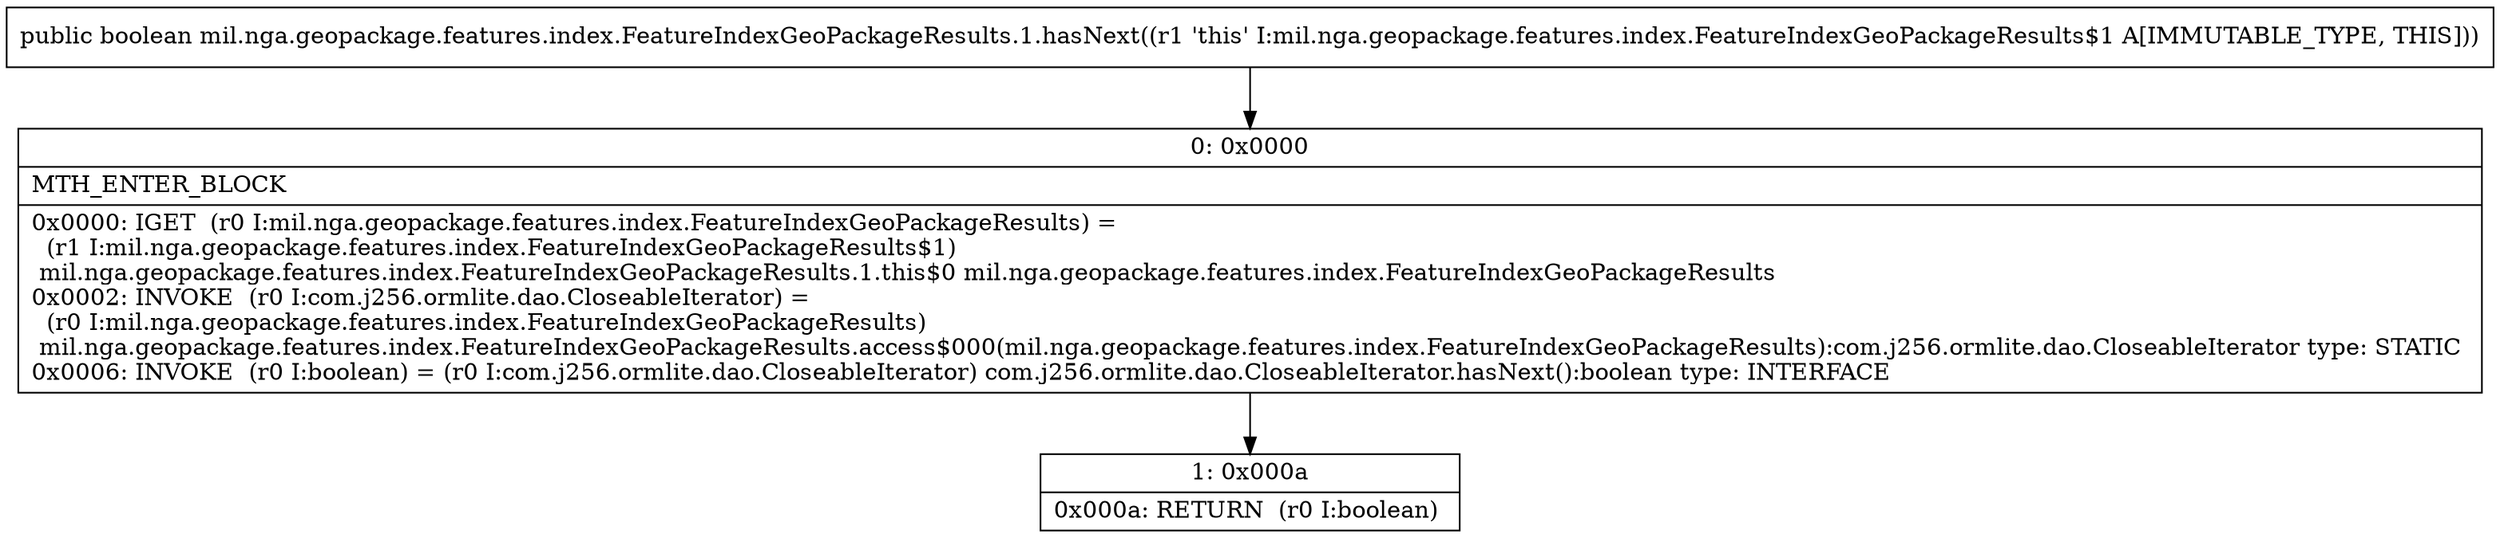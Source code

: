 digraph "CFG formil.nga.geopackage.features.index.FeatureIndexGeoPackageResults.1.hasNext()Z" {
Node_0 [shape=record,label="{0\:\ 0x0000|MTH_ENTER_BLOCK\l|0x0000: IGET  (r0 I:mil.nga.geopackage.features.index.FeatureIndexGeoPackageResults) = \l  (r1 I:mil.nga.geopackage.features.index.FeatureIndexGeoPackageResults$1)\l mil.nga.geopackage.features.index.FeatureIndexGeoPackageResults.1.this$0 mil.nga.geopackage.features.index.FeatureIndexGeoPackageResults \l0x0002: INVOKE  (r0 I:com.j256.ormlite.dao.CloseableIterator) = \l  (r0 I:mil.nga.geopackage.features.index.FeatureIndexGeoPackageResults)\l mil.nga.geopackage.features.index.FeatureIndexGeoPackageResults.access$000(mil.nga.geopackage.features.index.FeatureIndexGeoPackageResults):com.j256.ormlite.dao.CloseableIterator type: STATIC \l0x0006: INVOKE  (r0 I:boolean) = (r0 I:com.j256.ormlite.dao.CloseableIterator) com.j256.ormlite.dao.CloseableIterator.hasNext():boolean type: INTERFACE \l}"];
Node_1 [shape=record,label="{1\:\ 0x000a|0x000a: RETURN  (r0 I:boolean) \l}"];
MethodNode[shape=record,label="{public boolean mil.nga.geopackage.features.index.FeatureIndexGeoPackageResults.1.hasNext((r1 'this' I:mil.nga.geopackage.features.index.FeatureIndexGeoPackageResults$1 A[IMMUTABLE_TYPE, THIS])) }"];
MethodNode -> Node_0;
Node_0 -> Node_1;
}

